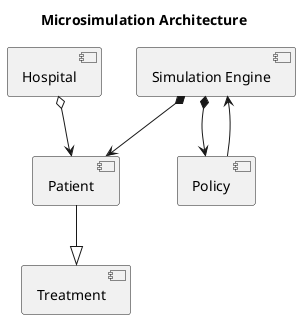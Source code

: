 @startuml
title Microsimulation Architecture

component "Patient" as Patient
component "Hospital" as Hospital
component "Policy" as Policy
component "Treatment" as Treatment
component "Simulation Engine" as Simulation

Patient --|> Treatment
Hospital o--> Patient
Policy --> Simulation
Simulation *--> Patient
Simulation *--> Policy

@enduml
